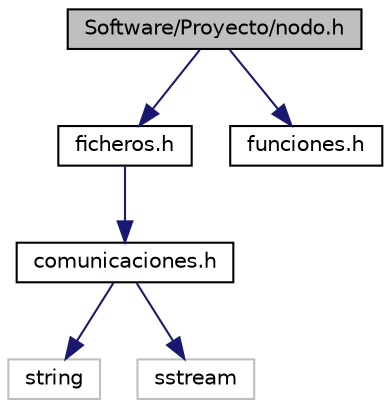 digraph G
{
  edge [fontname="Helvetica",fontsize="10",labelfontname="Helvetica",labelfontsize="10"];
  node [fontname="Helvetica",fontsize="10",shape=record];
  Node1 [label="Software/Proyecto/nodo.h",height=0.2,width=0.4,color="black", fillcolor="grey75", style="filled" fontcolor="black"];
  Node1 -> Node2 [color="midnightblue",fontsize="10",style="solid",fontname="Helvetica"];
  Node2 [label="ficheros.h",height=0.2,width=0.4,color="black", fillcolor="white", style="filled",URL="$ficheros_8h.html"];
  Node2 -> Node3 [color="midnightblue",fontsize="10",style="solid",fontname="Helvetica"];
  Node3 [label="comunicaciones.h",height=0.2,width=0.4,color="black", fillcolor="white", style="filled",URL="$comunicaciones_8h.html"];
  Node3 -> Node4 [color="midnightblue",fontsize="10",style="solid",fontname="Helvetica"];
  Node4 [label="string",height=0.2,width=0.4,color="grey75", fillcolor="white", style="filled"];
  Node3 -> Node5 [color="midnightblue",fontsize="10",style="solid",fontname="Helvetica"];
  Node5 [label="sstream",height=0.2,width=0.4,color="grey75", fillcolor="white", style="filled"];
  Node1 -> Node6 [color="midnightblue",fontsize="10",style="solid",fontname="Helvetica"];
  Node6 [label="funciones.h",height=0.2,width=0.4,color="black", fillcolor="white", style="filled",URL="$funciones_8h.html"];
}
